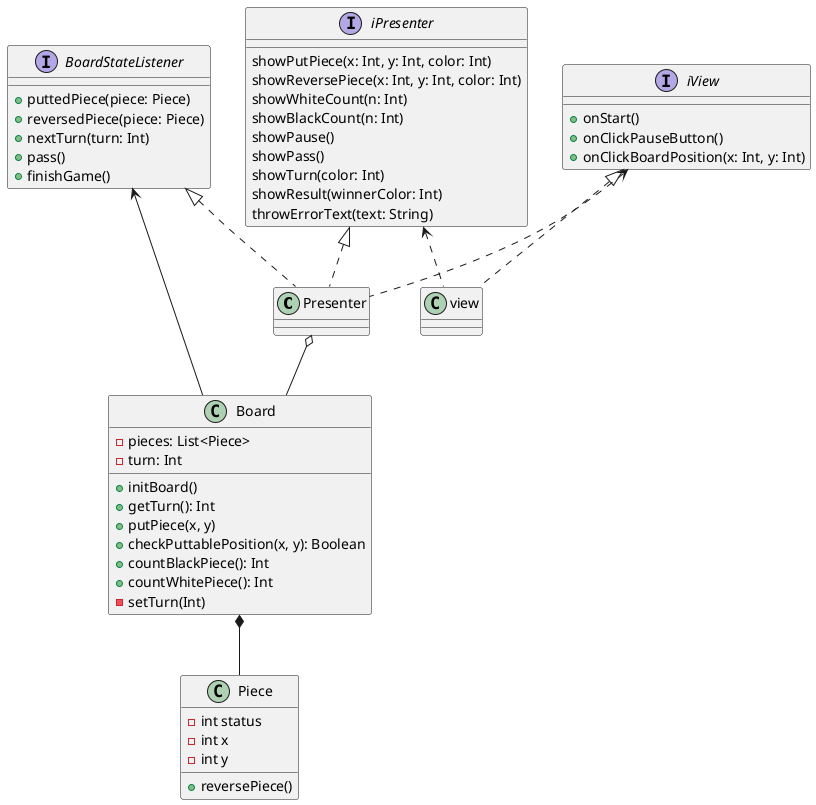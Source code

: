 @startuml
Presenter o-- Board
Board *-- Piece
iView <.. Presenter
iView <|.. view
BoardStateListener <|.. Presenter
BoardStateListener <-- Board
iPresenter <|.. Presenter
iPresenter <.. view

class Board {
    - pieces: List<Piece>
    - turn: Int
    + initBoard()
    + getTurn(): Int
    + putPiece(x, y)
    + checkPuttablePosition(x, y): Boolean
    + countBlackPiece(): Int
    + countWhitePiece(): Int
    - setTurn(Int)
}

interface BoardStateListener {
    + puttedPiece(piece: Piece)
    + reversedPiece(piece: Piece)
    + nextTurn(turn: Int)
    + pass()
    + finishGame()
}

class Piece {
    - int status
    - int x
    - int y
    + reversePiece()
}

interface iView {
    + onStart()
    + onClickPauseButton()
    + onClickBoardPosition(x: Int, y: Int)
}

class view {}

interface iPresenter {
    showPutPiece(x: Int, y: Int, color: Int)
    showReversePiece(x: Int, y: Int, color: Int)
    showWhiteCount(n: Int)
    showBlackCount(n: Int)
    showPause()
    showPass()
    showTurn(color: Int)
    showResult(winnerColor: Int)
    throwErrorText(text: String)
}
class Presenter {

}
@enduml
